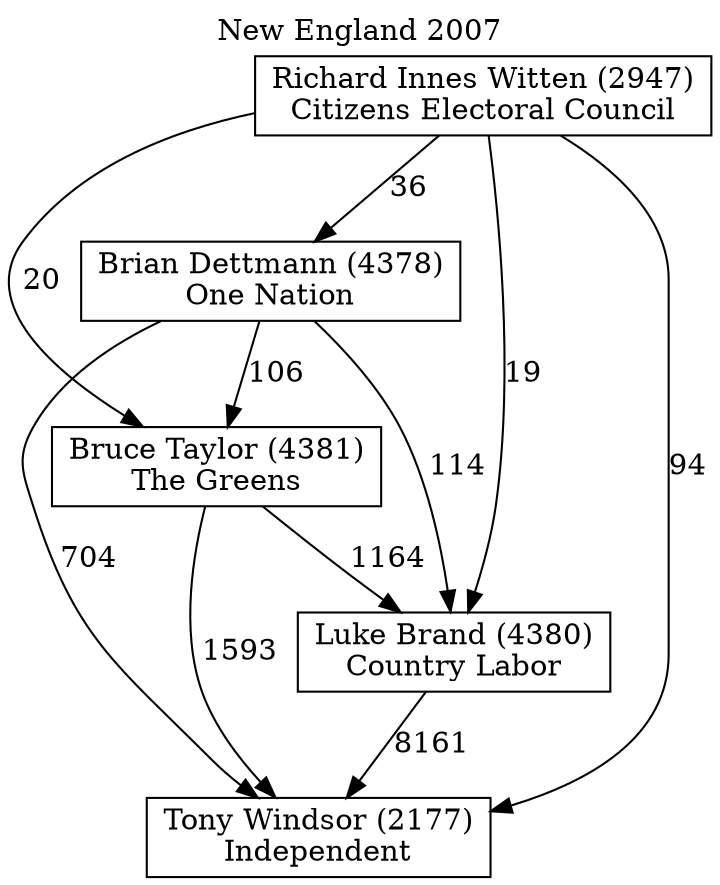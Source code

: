 // House preference flow
digraph "Tony Windsor (2177)_New England_2007" {
	graph [label="New England 2007" labelloc=t mclimit=10]
	node [shape=box]
	"Tony Windsor (2177)" [label="Tony Windsor (2177)
Independent"]
	"Luke Brand (4380)" [label="Luke Brand (4380)
Country Labor"]
	"Bruce Taylor (4381)" [label="Bruce Taylor (4381)
The Greens"]
	"Brian Dettmann (4378)" [label="Brian Dettmann (4378)
One Nation"]
	"Richard Innes Witten (2947)" [label="Richard Innes Witten (2947)
Citizens Electoral Council"]
	"Luke Brand (4380)" -> "Tony Windsor (2177)" [label=8161]
	"Bruce Taylor (4381)" -> "Luke Brand (4380)" [label=1164]
	"Brian Dettmann (4378)" -> "Bruce Taylor (4381)" [label=106]
	"Richard Innes Witten (2947)" -> "Brian Dettmann (4378)" [label=36]
	"Bruce Taylor (4381)" -> "Tony Windsor (2177)" [label=1593]
	"Brian Dettmann (4378)" -> "Tony Windsor (2177)" [label=704]
	"Richard Innes Witten (2947)" -> "Tony Windsor (2177)" [label=94]
	"Richard Innes Witten (2947)" -> "Bruce Taylor (4381)" [label=20]
	"Brian Dettmann (4378)" -> "Luke Brand (4380)" [label=114]
	"Richard Innes Witten (2947)" -> "Luke Brand (4380)" [label=19]
}
